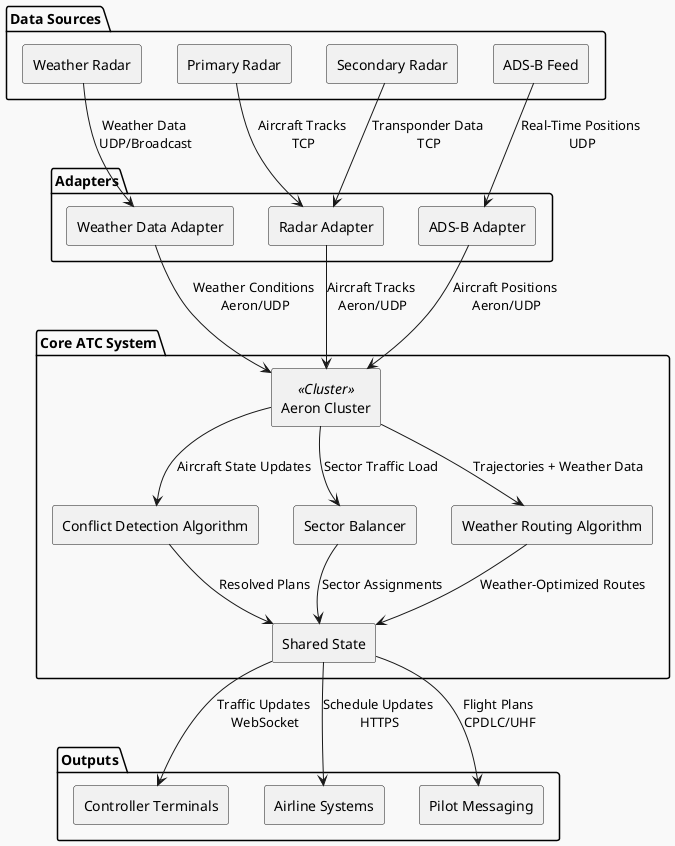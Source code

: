 @startuml
skinparam backgroundColor #F9F9F9
skinparam componentStyle rectangle

package "Data Sources" {
  [Weather Radar] 
  [Primary Radar] 
  [Secondary Radar]
  [ADS-B Feed]
}

package "Adapters" {
  [Weather Data Adapter]
  [Radar Adapter]
  [ADS-B Adapter]
}

package "Core ATC System" {
  [Aeron Cluster] <<Cluster>>
  [Conflict Detection Algorithm]
  [Sector Balancer]
  [Weather Routing Algorithm]
  [Shared State]
}

package "Outputs" {
  [Controller Terminals]
  [Airline Systems]
  [Pilot Messaging]
}

' Connections with simplified descriptions
[Weather Radar] --> [Weather Data Adapter] : Weather Data \nUDP/Broadcast
[Primary Radar] --> [Radar Adapter] : Aircraft Tracks \nTCP
[Secondary Radar] --> [Radar Adapter] : Transponder Data \nTCP
[ADS-B Feed] --> [ADS-B Adapter] : Real-Time Positions \nUDP

[Weather Data Adapter] --> [Aeron Cluster] : Weather Conditions \nAeron/UDP
[Radar Adapter] --> [Aeron Cluster] : Aircraft Tracks \nAeron/UDP
[ADS-B Adapter] --> [Aeron Cluster] : Aircraft Positions \nAeron/UDP

[Aeron Cluster] --> [Conflict Detection Algorithm] : Aircraft State Updates
[Aeron Cluster] --> [Sector Balancer] : Sector Traffic Load
[Aeron Cluster] --> [Weather Routing Algorithm] : Trajectories + Weather Data

[Conflict Detection Algorithm] --> [Shared State] : Resolved Plans
[Sector Balancer] --> [Shared State] : Sector Assignments
[Weather Routing Algorithm] --> [Shared State] : Weather-Optimized Routes

[Shared State] --> [Controller Terminals] : Traffic Updates \nWebSocket
[Shared State] --> [Airline Systems] : Schedule Updates \nHTTPS
[Shared State] --> [Pilot Messaging] : Flight Plans \nCPDLC/UHF

@enduml
